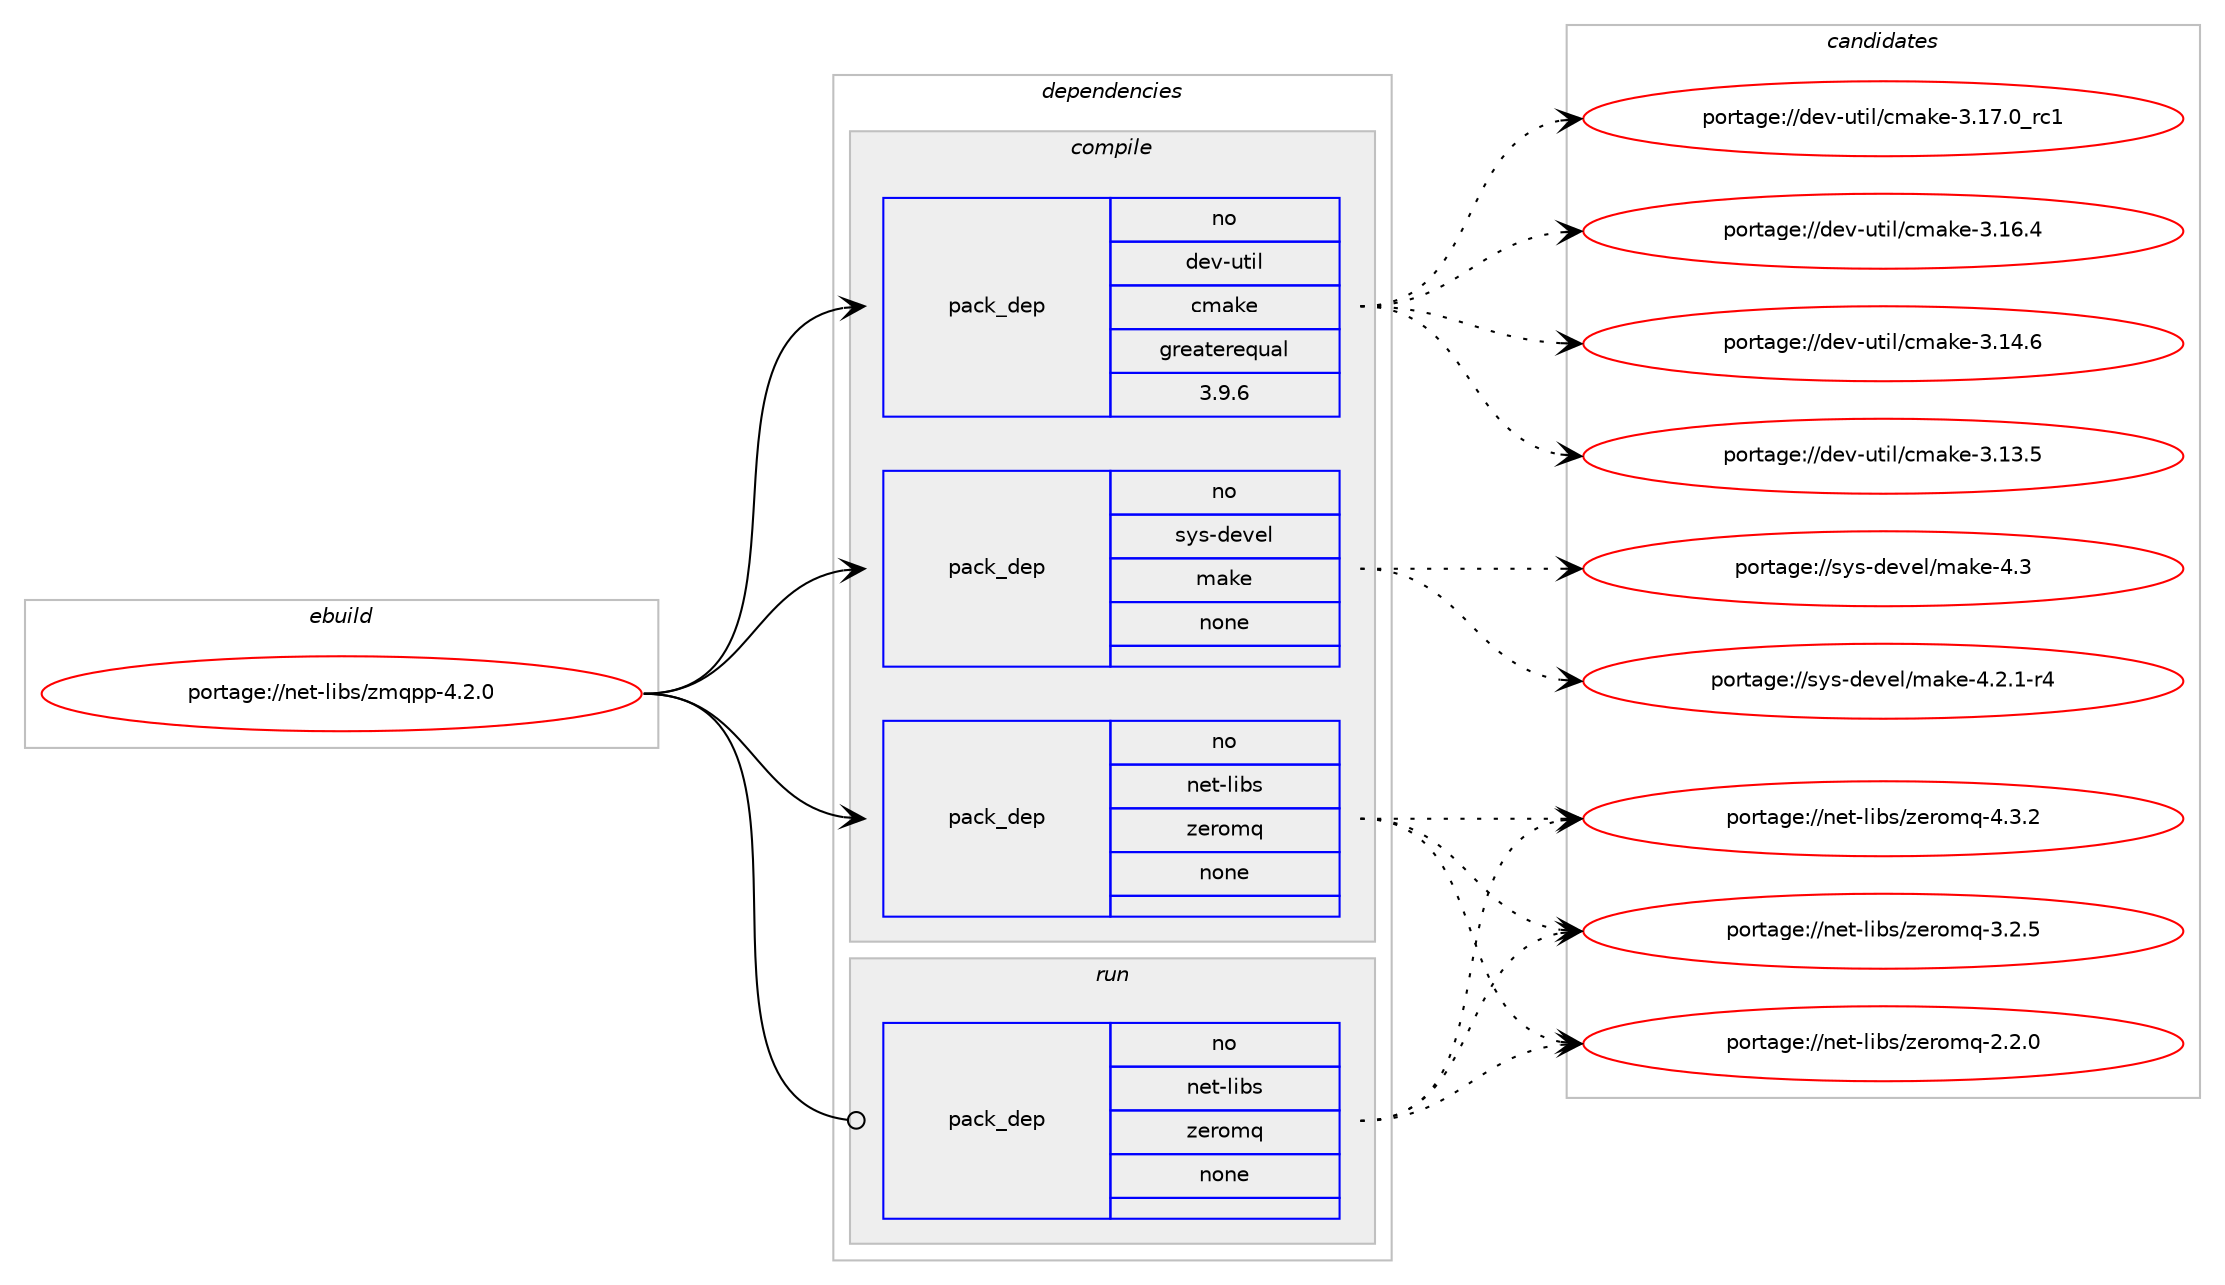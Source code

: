 digraph prolog {

# *************
# Graph options
# *************

newrank=true;
concentrate=true;
compound=true;
graph [rankdir=LR,fontname=Helvetica,fontsize=10,ranksep=1.5];#, ranksep=2.5, nodesep=0.2];
edge  [arrowhead=vee];
node  [fontname=Helvetica,fontsize=10];

# **********
# The ebuild
# **********

subgraph cluster_leftcol {
color=gray;
rank=same;
label=<<i>ebuild</i>>;
id [label="portage://net-libs/zmqpp-4.2.0", color=red, width=4, href="../net-libs/zmqpp-4.2.0.svg"];
}

# ****************
# The dependencies
# ****************

subgraph cluster_midcol {
color=gray;
label=<<i>dependencies</i>>;
subgraph cluster_compile {
fillcolor="#eeeeee";
style=filled;
label=<<i>compile</i>>;
subgraph pack100614 {
dependency130401 [label=<<TABLE BORDER="0" CELLBORDER="1" CELLSPACING="0" CELLPADDING="4" WIDTH="220"><TR><TD ROWSPAN="6" CELLPADDING="30">pack_dep</TD></TR><TR><TD WIDTH="110">no</TD></TR><TR><TD>dev-util</TD></TR><TR><TD>cmake</TD></TR><TR><TD>greaterequal</TD></TR><TR><TD>3.9.6</TD></TR></TABLE>>, shape=none, color=blue];
}
id:e -> dependency130401:w [weight=20,style="solid",arrowhead="vee"];
subgraph pack100615 {
dependency130402 [label=<<TABLE BORDER="0" CELLBORDER="1" CELLSPACING="0" CELLPADDING="4" WIDTH="220"><TR><TD ROWSPAN="6" CELLPADDING="30">pack_dep</TD></TR><TR><TD WIDTH="110">no</TD></TR><TR><TD>net-libs</TD></TR><TR><TD>zeromq</TD></TR><TR><TD>none</TD></TR><TR><TD></TD></TR></TABLE>>, shape=none, color=blue];
}
id:e -> dependency130402:w [weight=20,style="solid",arrowhead="vee"];
subgraph pack100616 {
dependency130403 [label=<<TABLE BORDER="0" CELLBORDER="1" CELLSPACING="0" CELLPADDING="4" WIDTH="220"><TR><TD ROWSPAN="6" CELLPADDING="30">pack_dep</TD></TR><TR><TD WIDTH="110">no</TD></TR><TR><TD>sys-devel</TD></TR><TR><TD>make</TD></TR><TR><TD>none</TD></TR><TR><TD></TD></TR></TABLE>>, shape=none, color=blue];
}
id:e -> dependency130403:w [weight=20,style="solid",arrowhead="vee"];
}
subgraph cluster_compileandrun {
fillcolor="#eeeeee";
style=filled;
label=<<i>compile and run</i>>;
}
subgraph cluster_run {
fillcolor="#eeeeee";
style=filled;
label=<<i>run</i>>;
subgraph pack100617 {
dependency130404 [label=<<TABLE BORDER="0" CELLBORDER="1" CELLSPACING="0" CELLPADDING="4" WIDTH="220"><TR><TD ROWSPAN="6" CELLPADDING="30">pack_dep</TD></TR><TR><TD WIDTH="110">no</TD></TR><TR><TD>net-libs</TD></TR><TR><TD>zeromq</TD></TR><TR><TD>none</TD></TR><TR><TD></TD></TR></TABLE>>, shape=none, color=blue];
}
id:e -> dependency130404:w [weight=20,style="solid",arrowhead="odot"];
}
}

# **************
# The candidates
# **************

subgraph cluster_choices {
rank=same;
color=gray;
label=<<i>candidates</i>>;

subgraph choice100614 {
color=black;
nodesep=1;
choice1001011184511711610510847991099710710145514649554648951149949 [label="portage://dev-util/cmake-3.17.0_rc1", color=red, width=4,href="../dev-util/cmake-3.17.0_rc1.svg"];
choice1001011184511711610510847991099710710145514649544652 [label="portage://dev-util/cmake-3.16.4", color=red, width=4,href="../dev-util/cmake-3.16.4.svg"];
choice1001011184511711610510847991099710710145514649524654 [label="portage://dev-util/cmake-3.14.6", color=red, width=4,href="../dev-util/cmake-3.14.6.svg"];
choice1001011184511711610510847991099710710145514649514653 [label="portage://dev-util/cmake-3.13.5", color=red, width=4,href="../dev-util/cmake-3.13.5.svg"];
dependency130401:e -> choice1001011184511711610510847991099710710145514649554648951149949:w [style=dotted,weight="100"];
dependency130401:e -> choice1001011184511711610510847991099710710145514649544652:w [style=dotted,weight="100"];
dependency130401:e -> choice1001011184511711610510847991099710710145514649524654:w [style=dotted,weight="100"];
dependency130401:e -> choice1001011184511711610510847991099710710145514649514653:w [style=dotted,weight="100"];
}
subgraph choice100615 {
color=black;
nodesep=1;
choice110101116451081059811547122101114111109113455246514650 [label="portage://net-libs/zeromq-4.3.2", color=red, width=4,href="../net-libs/zeromq-4.3.2.svg"];
choice110101116451081059811547122101114111109113455146504653 [label="portage://net-libs/zeromq-3.2.5", color=red, width=4,href="../net-libs/zeromq-3.2.5.svg"];
choice110101116451081059811547122101114111109113455046504648 [label="portage://net-libs/zeromq-2.2.0", color=red, width=4,href="../net-libs/zeromq-2.2.0.svg"];
dependency130402:e -> choice110101116451081059811547122101114111109113455246514650:w [style=dotted,weight="100"];
dependency130402:e -> choice110101116451081059811547122101114111109113455146504653:w [style=dotted,weight="100"];
dependency130402:e -> choice110101116451081059811547122101114111109113455046504648:w [style=dotted,weight="100"];
}
subgraph choice100616 {
color=black;
nodesep=1;
choice11512111545100101118101108471099710710145524651 [label="portage://sys-devel/make-4.3", color=red, width=4,href="../sys-devel/make-4.3.svg"];
choice1151211154510010111810110847109971071014552465046494511452 [label="portage://sys-devel/make-4.2.1-r4", color=red, width=4,href="../sys-devel/make-4.2.1-r4.svg"];
dependency130403:e -> choice11512111545100101118101108471099710710145524651:w [style=dotted,weight="100"];
dependency130403:e -> choice1151211154510010111810110847109971071014552465046494511452:w [style=dotted,weight="100"];
}
subgraph choice100617 {
color=black;
nodesep=1;
choice110101116451081059811547122101114111109113455246514650 [label="portage://net-libs/zeromq-4.3.2", color=red, width=4,href="../net-libs/zeromq-4.3.2.svg"];
choice110101116451081059811547122101114111109113455146504653 [label="portage://net-libs/zeromq-3.2.5", color=red, width=4,href="../net-libs/zeromq-3.2.5.svg"];
choice110101116451081059811547122101114111109113455046504648 [label="portage://net-libs/zeromq-2.2.0", color=red, width=4,href="../net-libs/zeromq-2.2.0.svg"];
dependency130404:e -> choice110101116451081059811547122101114111109113455246514650:w [style=dotted,weight="100"];
dependency130404:e -> choice110101116451081059811547122101114111109113455146504653:w [style=dotted,weight="100"];
dependency130404:e -> choice110101116451081059811547122101114111109113455046504648:w [style=dotted,weight="100"];
}
}

}
